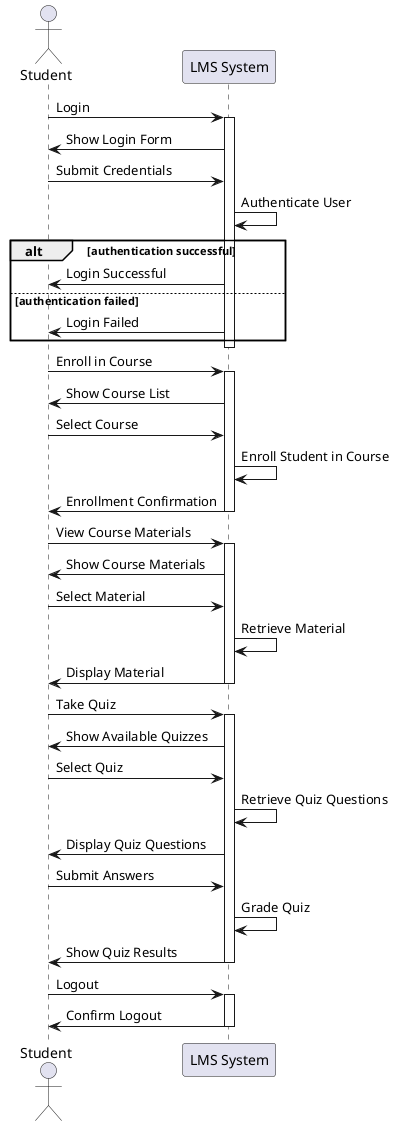 @startuml

actor Student
participant "LMS System" as LMS

Student -> LMS: Login
activate LMS
LMS -> Student: Show Login Form
Student -> LMS: Submit Credentials
LMS -> LMS: Authenticate User
alt authentication successful
    LMS -> Student: Login Successful
else authentication failed
    LMS -> Student: Login Failed
end
deactivate LMS

Student -> LMS: Enroll in Course
activate LMS
LMS -> Student: Show Course List
Student -> LMS: Select Course
LMS -> LMS: Enroll Student in Course
LMS -> Student: Enrollment Confirmation
deactivate LMS

Student -> LMS: View Course Materials
activate LMS
LMS -> Student: Show Course Materials
Student -> LMS: Select Material
LMS -> LMS: Retrieve Material
LMS -> Student: Display Material
deactivate LMS

Student -> LMS: Take Quiz
activate LMS
LMS -> Student: Show Available Quizzes
Student -> LMS: Select Quiz
LMS -> LMS: Retrieve Quiz Questions
LMS -> Student: Display Quiz Questions
Student -> LMS: Submit Answers
LMS -> LMS: Grade Quiz
LMS -> Student: Show Quiz Results
deactivate LMS

Student -> LMS: Logout
activate LMS
LMS -> Student: Confirm Logout
deactivate LMS

@enduml
